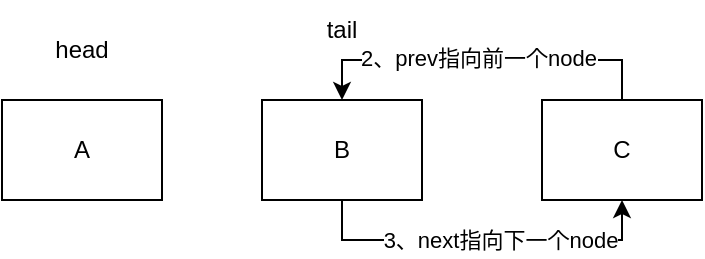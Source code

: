 <mxfile version="22.0.8" type="github">
  <diagram name="第 1 页" id="sFqef6l7gzEW8IsTwzNN">
    <mxGraphModel dx="794" dy="432" grid="1" gridSize="10" guides="1" tooltips="1" connect="1" arrows="1" fold="1" page="1" pageScale="1" pageWidth="827" pageHeight="1169" math="0" shadow="0">
      <root>
        <mxCell id="0" />
        <mxCell id="1" parent="0" />
        <mxCell id="k0Cv1iRUYUVOKGHkEQ6Z-1" value="A" style="rounded=0;whiteSpace=wrap;html=1;" vertex="1" parent="1">
          <mxGeometry x="260" y="190" width="80" height="50" as="geometry" />
        </mxCell>
        <mxCell id="k0Cv1iRUYUVOKGHkEQ6Z-12" style="edgeStyle=orthogonalEdgeStyle;rounded=0;orthogonalLoop=1;jettySize=auto;html=1;exitX=0.5;exitY=1;exitDx=0;exitDy=0;entryX=0.5;entryY=1;entryDx=0;entryDy=0;" edge="1" parent="1" source="k0Cv1iRUYUVOKGHkEQ6Z-3" target="k0Cv1iRUYUVOKGHkEQ6Z-4">
          <mxGeometry relative="1" as="geometry" />
        </mxCell>
        <mxCell id="k0Cv1iRUYUVOKGHkEQ6Z-15" value="3、next指向下一个node" style="edgeLabel;html=1;align=center;verticalAlign=middle;resizable=0;points=[];" vertex="1" connectable="0" parent="k0Cv1iRUYUVOKGHkEQ6Z-12">
          <mxGeometry x="0.1" relative="1" as="geometry">
            <mxPoint as="offset" />
          </mxGeometry>
        </mxCell>
        <mxCell id="k0Cv1iRUYUVOKGHkEQ6Z-3" value="B" style="rounded=0;whiteSpace=wrap;html=1;" vertex="1" parent="1">
          <mxGeometry x="390" y="190" width="80" height="50" as="geometry" />
        </mxCell>
        <mxCell id="k0Cv1iRUYUVOKGHkEQ6Z-11" style="edgeStyle=orthogonalEdgeStyle;rounded=0;orthogonalLoop=1;jettySize=auto;html=1;exitX=0.5;exitY=0;exitDx=0;exitDy=0;entryX=0.5;entryY=0;entryDx=0;entryDy=0;" edge="1" parent="1" source="k0Cv1iRUYUVOKGHkEQ6Z-4" target="k0Cv1iRUYUVOKGHkEQ6Z-3">
          <mxGeometry relative="1" as="geometry" />
        </mxCell>
        <mxCell id="k0Cv1iRUYUVOKGHkEQ6Z-13" value="2、prev指向前一个node" style="edgeLabel;html=1;align=center;verticalAlign=middle;resizable=0;points=[];" vertex="1" connectable="0" parent="k0Cv1iRUYUVOKGHkEQ6Z-11">
          <mxGeometry x="0.022" y="-1" relative="1" as="geometry">
            <mxPoint as="offset" />
          </mxGeometry>
        </mxCell>
        <mxCell id="k0Cv1iRUYUVOKGHkEQ6Z-4" value="&lt;font style=&quot;vertical-align: inherit;&quot;&gt;&lt;font style=&quot;vertical-align: inherit;&quot;&gt;C&lt;/font&gt;&lt;/font&gt;" style="rounded=0;whiteSpace=wrap;html=1;" vertex="1" parent="1">
          <mxGeometry x="530" y="190" width="80" height="50" as="geometry" />
        </mxCell>
        <mxCell id="k0Cv1iRUYUVOKGHkEQ6Z-5" value="head" style="text;html=1;strokeColor=none;fillColor=none;align=center;verticalAlign=middle;whiteSpace=wrap;rounded=0;" vertex="1" parent="1">
          <mxGeometry x="270" y="150" width="60" height="30" as="geometry" />
        </mxCell>
        <mxCell id="k0Cv1iRUYUVOKGHkEQ6Z-7" value="tail" style="text;html=1;strokeColor=none;fillColor=none;align=center;verticalAlign=middle;whiteSpace=wrap;rounded=0;" vertex="1" parent="1">
          <mxGeometry x="400" y="140" width="60" height="30" as="geometry" />
        </mxCell>
      </root>
    </mxGraphModel>
  </diagram>
</mxfile>
